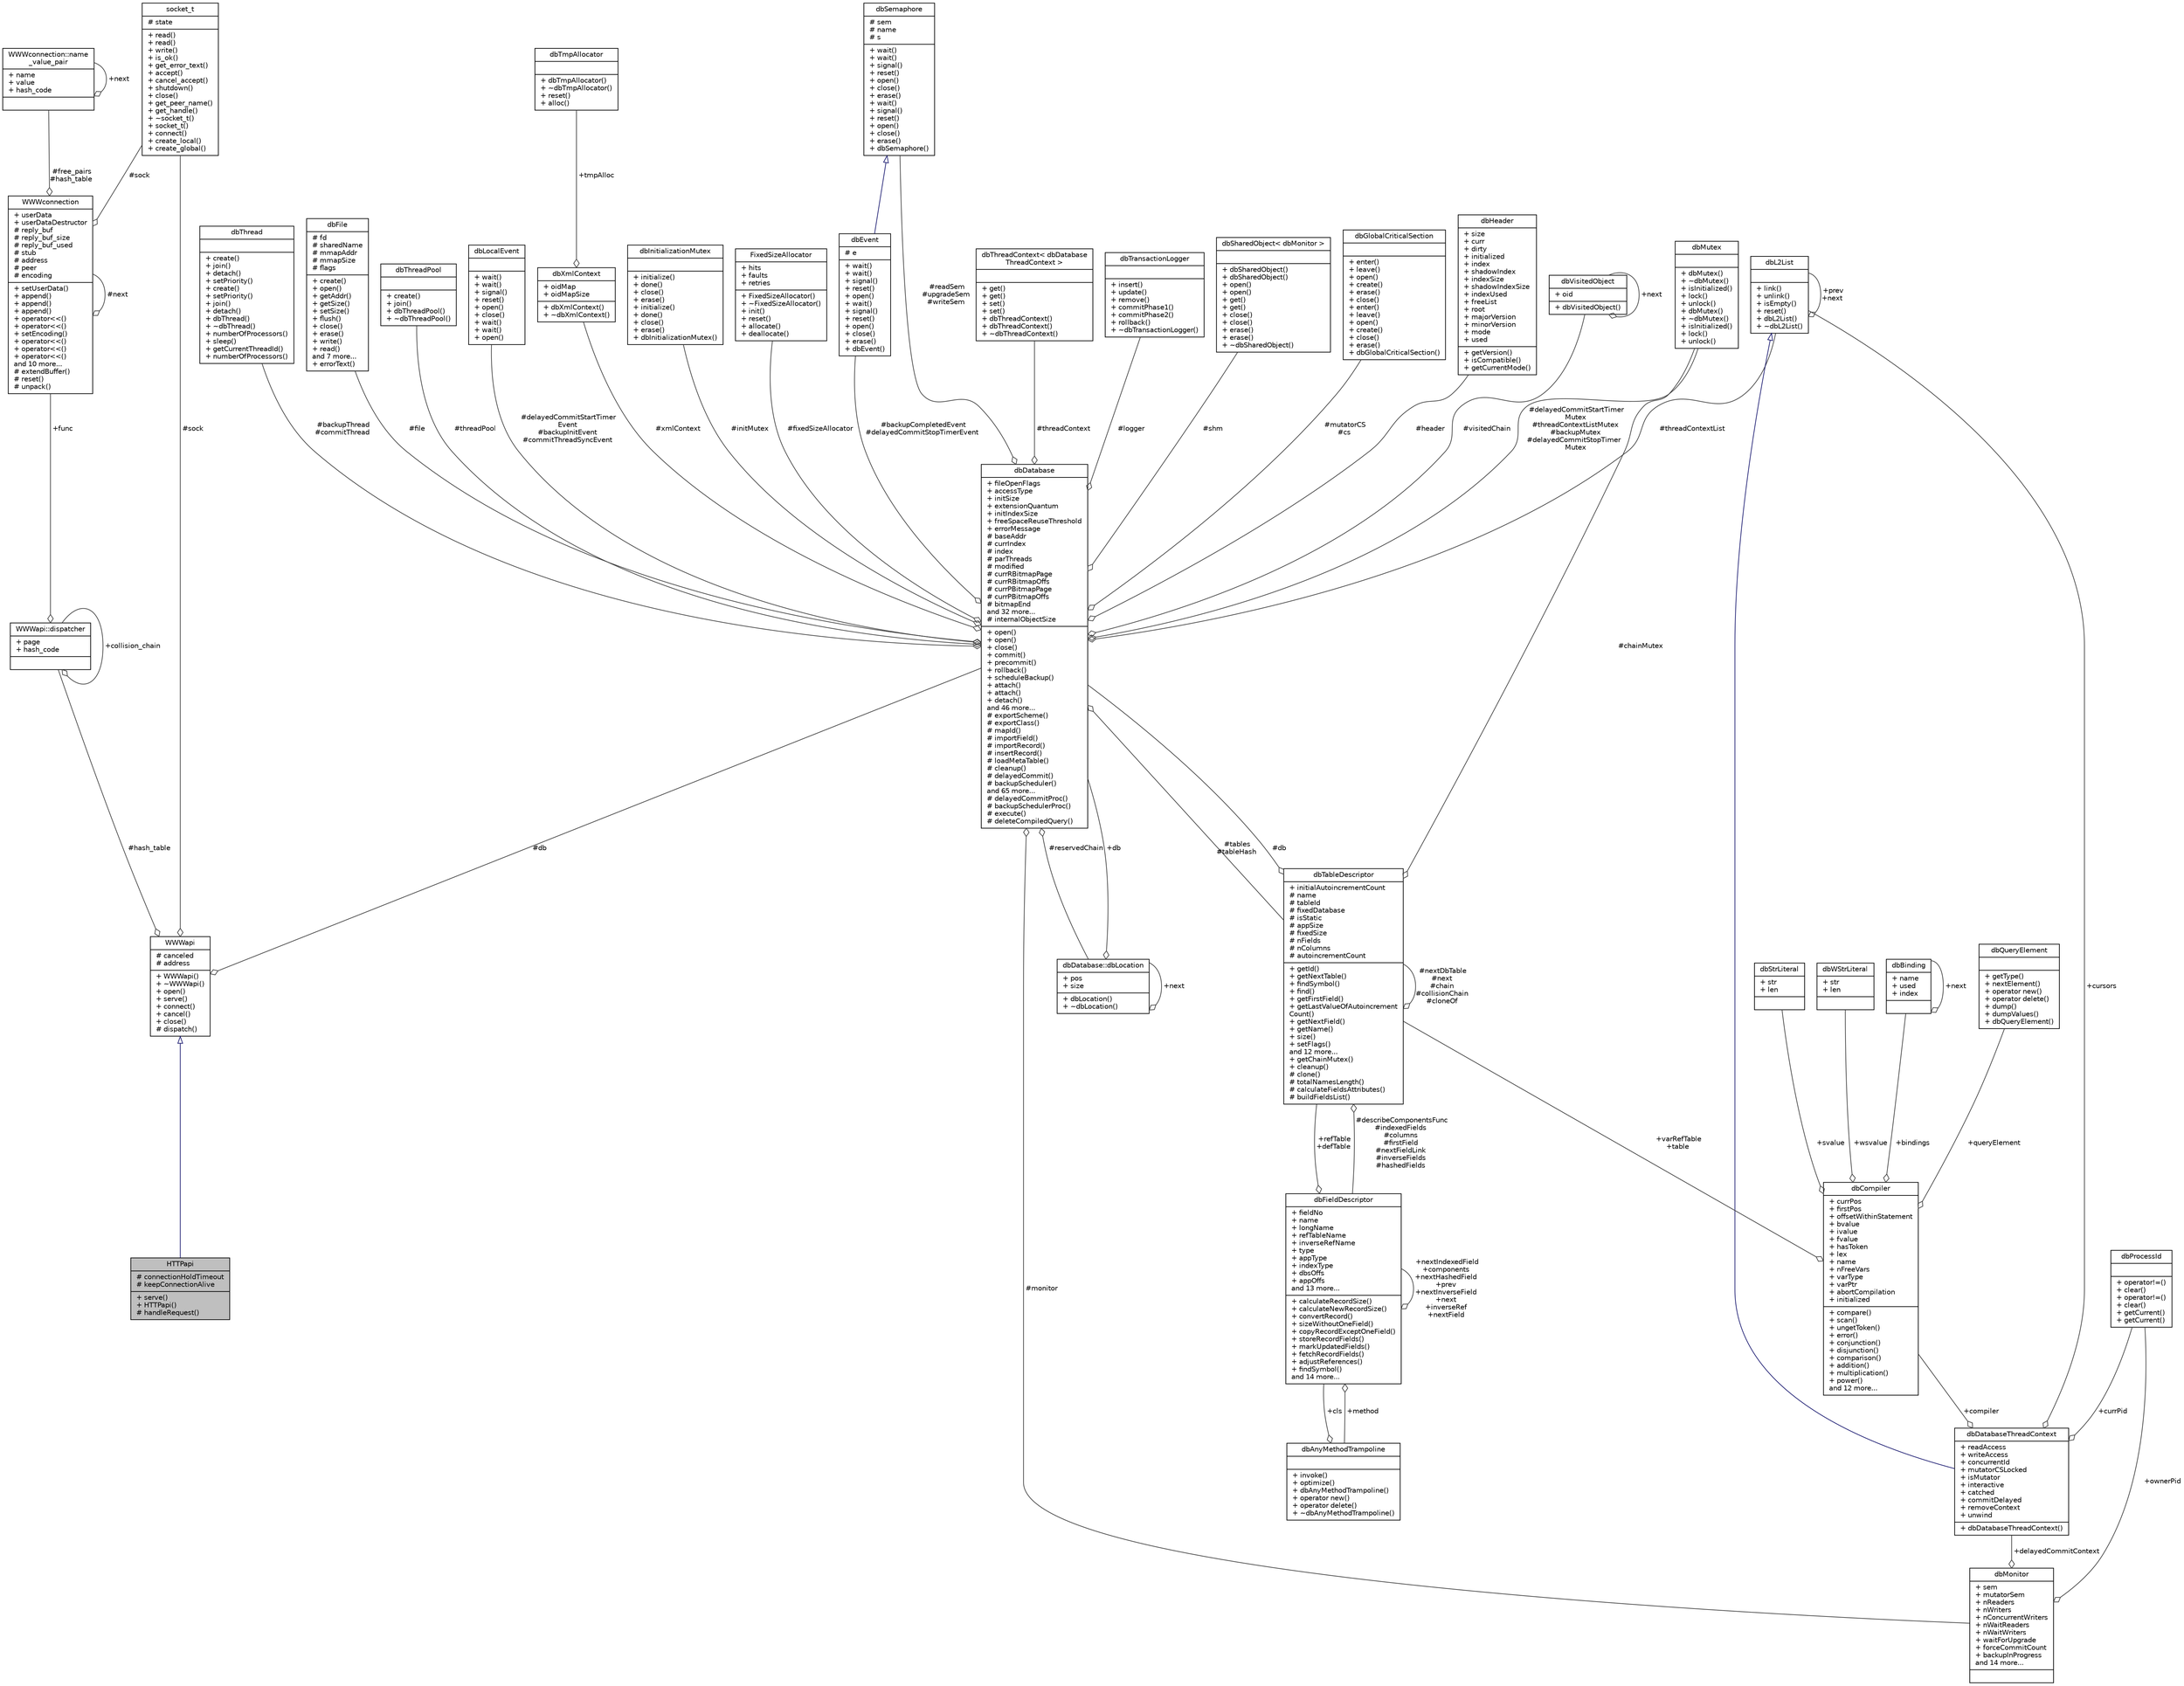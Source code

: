 digraph "HTTPapi"
{
 // INTERACTIVE_SVG=YES
 // LATEX_PDF_SIZE
  edge [fontname="Helvetica",fontsize="10",labelfontname="Helvetica",labelfontsize="10"];
  node [fontname="Helvetica",fontsize="10",shape=record];
  Node1 [label="{HTTPapi\n|# connectionHoldTimeout\l# keepConnectionAlive\l|+ serve()\l+ HTTPapi()\l# handleRequest()\l}",height=0.2,width=0.4,color="black", fillcolor="grey75", style="filled", fontcolor="black",tooltip=" "];
  Node2 -> Node1 [dir="back",color="midnightblue",fontsize="10",style="solid",arrowtail="onormal",fontname="Helvetica"];
  Node2 [label="{WWWapi\n|# canceled\l# address\l|+ WWWapi()\l+ ~WWWapi()\l+ open()\l+ serve()\l+ connect()\l+ cancel()\l+ close()\l# dispatch()\l}",height=0.2,width=0.4,color="black", fillcolor="white", style="filled",URL="$classWWWapi.html",tooltip=" "];
  Node3 -> Node2 [color="grey25",fontsize="10",style="solid",label=" #hash_table" ,arrowhead="odiamond",fontname="Helvetica"];
  Node3 [label="{WWWapi::dispatcher\n|+ page\l+ hash_code\l|}",height=0.2,width=0.4,color="black", fillcolor="white", style="filled",URL="$structWWWapi_1_1dispatcher.html",tooltip=" "];
  Node3 -> Node3 [color="grey25",fontsize="10",style="solid",label=" +collision_chain" ,arrowhead="odiamond",fontname="Helvetica"];
  Node4 -> Node3 [color="grey25",fontsize="10",style="solid",label=" +func" ,arrowhead="odiamond",fontname="Helvetica"];
  Node4 [label="{WWWconnection\n|+ userData\l+ userDataDestructor\l# reply_buf\l# reply_buf_size\l# reply_buf_used\l# stub\l# address\l# peer\l# encoding\l|+ setUserData()\l+ append()\l+ append()\l+ append()\l+ operator\<\<()\l+ operator\<\<()\l+ setEncoding()\l+ operator\<\<()\l+ operator\<\<()\l+ operator\<\<()\land 10 more...\l# extendBuffer()\l# reset()\l# unpack()\l}",height=0.2,width=0.4,color="black", fillcolor="white", style="filled",URL="$classWWWconnection.html",tooltip=" "];
  Node5 -> Node4 [color="grey25",fontsize="10",style="solid",label=" #free_pairs\n#hash_table" ,arrowhead="odiamond",fontname="Helvetica"];
  Node5 [label="{WWWconnection::name\l_value_pair\n|+ name\l+ value\l+ hash_code\l|}",height=0.2,width=0.4,color="black", fillcolor="white", style="filled",URL="$structWWWconnection_1_1name__value__pair.html",tooltip=" "];
  Node5 -> Node5 [color="grey25",fontsize="10",style="solid",label=" +next" ,arrowhead="odiamond",fontname="Helvetica"];
  Node4 -> Node4 [color="grey25",fontsize="10",style="solid",label=" #next" ,arrowhead="odiamond",fontname="Helvetica"];
  Node6 -> Node4 [color="grey25",fontsize="10",style="solid",label=" #sock" ,arrowhead="odiamond",fontname="Helvetica"];
  Node6 [label="{socket_t\n|# state\l|+ read()\l+ read()\l+ write()\l+ is_ok()\l+ get_error_text()\l+ accept()\l+ cancel_accept()\l+ shutdown()\l+ close()\l+ get_peer_name()\l+ get_handle()\l+ ~socket_t()\l+ socket_t()\l+ connect()\l+ create_local()\l+ create_global()\l}",height=0.2,width=0.4,color="black", fillcolor="white", style="filled",URL="$classsocket__t.html",tooltip=" "];
  Node6 -> Node2 [color="grey25",fontsize="10",style="solid",label=" #sock" ,arrowhead="odiamond",fontname="Helvetica"];
  Node7 -> Node2 [color="grey25",fontsize="10",style="solid",label=" #db" ,arrowhead="odiamond",fontname="Helvetica"];
  Node7 [label="{dbDatabase\n|+ fileOpenFlags\l+ accessType\l+ initSize\l+ extensionQuantum\l+ initIndexSize\l+ freeSpaceReuseThreshold\l+ errorMessage\l# baseAddr\l# currIndex\l# index\l# parThreads\l# modified\l# currRBitmapPage\l# currRBitmapOffs\l# currPBitmapPage\l# currPBitmapOffs\l# bitmapEnd\land 32 more...\l# internalObjectSize\l|+ open()\l+ open()\l+ close()\l+ commit()\l+ precommit()\l+ rollback()\l+ scheduleBackup()\l+ attach()\l+ attach()\l+ detach()\land 46 more...\l# exportScheme()\l# exportClass()\l# mapId()\l# importField()\l# importRecord()\l# insertRecord()\l# loadMetaTable()\l# cleanup()\l# delayedCommit()\l# backupScheduler()\land 65 more...\l# delayedCommitProc()\l# backupSchedulerProc()\l# execute()\l# deleteCompiledQuery()\l}",height=0.2,width=0.4,color="black", fillcolor="white", style="filled",URL="$classdbDatabase.html",tooltip=" "];
  Node8 -> Node7 [color="grey25",fontsize="10",style="solid",label=" #backupCompletedEvent\n#delayedCommitStopTimerEvent" ,arrowhead="odiamond",fontname="Helvetica"];
  Node8 [label="{dbEvent\n|# e\l|+ wait()\l+ wait()\l+ signal()\l+ reset()\l+ open()\l+ wait()\l+ signal()\l+ reset()\l+ open()\l+ close()\l+ erase()\l+ dbEvent()\l}",height=0.2,width=0.4,color="black", fillcolor="white", style="filled",URL="$classdbEvent.html",tooltip=" "];
  Node9 -> Node8 [dir="back",color="midnightblue",fontsize="10",style="solid",arrowtail="onormal",fontname="Helvetica"];
  Node9 [label="{dbSemaphore\n|# sem\l# name\l# s\l|+ wait()\l+ wait()\l+ signal()\l+ reset()\l+ open()\l+ close()\l+ erase()\l+ wait()\l+ signal()\l+ reset()\l+ open()\l+ close()\l+ erase()\l+ dbSemaphore()\l}",height=0.2,width=0.4,color="black", fillcolor="white", style="filled",URL="$classdbSemaphore.html",tooltip=" "];
  Node10 -> Node7 [color="grey25",fontsize="10",style="solid",label=" #threadContext" ,arrowhead="odiamond",fontname="Helvetica"];
  Node10 [label="{dbThreadContext\< dbDatabase\lThreadContext \>\n||+ get()\l+ get()\l+ set()\l+ set()\l+ dbThreadContext()\l+ dbThreadContext()\l+ ~dbThreadContext()\l}",height=0.2,width=0.4,color="black", fillcolor="white", style="filled",URL="$classdbThreadContext.html",tooltip=" "];
  Node11 -> Node7 [color="grey25",fontsize="10",style="solid",label=" #logger" ,arrowhead="odiamond",fontname="Helvetica"];
  Node11 [label="{dbTransactionLogger\n||+ insert()\l+ update()\l+ remove()\l+ commitPhase1()\l+ commitPhase2()\l+ rollback()\l+ ~dbTransactionLogger()\l}",height=0.2,width=0.4,color="black", fillcolor="white", style="filled",URL="$classdbTransactionLogger.html",tooltip=" "];
  Node12 -> Node7 [color="grey25",fontsize="10",style="solid",label=" #shm" ,arrowhead="odiamond",fontname="Helvetica"];
  Node12 [label="{dbSharedObject\< dbMonitor \>\n||+ dbSharedObject()\l+ dbSharedObject()\l+ open()\l+ open()\l+ get()\l+ get()\l+ close()\l+ close()\l+ erase()\l+ erase()\l+ ~dbSharedObject()\l}",height=0.2,width=0.4,color="black", fillcolor="white", style="filled",URL="$classdbSharedObject.html",tooltip=" "];
  Node13 -> Node7 [color="grey25",fontsize="10",style="solid",label=" #delayedCommitStartTimer\lMutex\n#threadContextListMutex\n#backupMutex\n#delayedCommitStopTimer\lMutex" ,arrowhead="odiamond",fontname="Helvetica"];
  Node13 [label="{dbMutex\n||+ dbMutex()\l+ ~dbMutex()\l+ isInitialized()\l+ lock()\l+ unlock()\l+ dbMutex()\l+ ~dbMutex()\l+ isInitialized()\l+ lock()\l+ unlock()\l}",height=0.2,width=0.4,color="black", fillcolor="white", style="filled",URL="$classdbMutex.html",tooltip=" "];
  Node14 -> Node7 [color="grey25",fontsize="10",style="solid",label=" #mutatorCS\n#cs" ,arrowhead="odiamond",fontname="Helvetica"];
  Node14 [label="{dbGlobalCriticalSection\n||+ enter()\l+ leave()\l+ open()\l+ create()\l+ erase()\l+ close()\l+ enter()\l+ leave()\l+ open()\l+ create()\l+ close()\l+ erase()\l+ dbGlobalCriticalSection()\l}",height=0.2,width=0.4,color="black", fillcolor="white", style="filled",URL="$classdbGlobalCriticalSection.html",tooltip=" "];
  Node15 -> Node7 [color="grey25",fontsize="10",style="solid",label=" #header" ,arrowhead="odiamond",fontname="Helvetica"];
  Node15 [label="{dbHeader\n|+ size\l+ curr\l+ dirty\l+ initialized\l+ index\l+ shadowIndex\l+ indexSize\l+ shadowIndexSize\l+ indexUsed\l+ freeList\l+ root\l+ majorVersion\l+ minorVersion\l+ mode\l+ used\l|+ getVersion()\l+ isCompatible()\l+ getCurrentMode()\l}",height=0.2,width=0.4,color="black", fillcolor="white", style="filled",URL="$classdbHeader.html",tooltip=" "];
  Node16 -> Node7 [color="grey25",fontsize="10",style="solid",label=" #threadContextList" ,arrowhead="odiamond",fontname="Helvetica"];
  Node16 [label="{dbL2List\n||+ link()\l+ unlink()\l+ isEmpty()\l+ reset()\l+ dbL2List()\l+ ~dbL2List()\l}",height=0.2,width=0.4,color="black", fillcolor="white", style="filled",URL="$classdbL2List.html",tooltip=" "];
  Node16 -> Node16 [color="grey25",fontsize="10",style="solid",label=" +prev\n+next" ,arrowhead="odiamond",fontname="Helvetica"];
  Node17 -> Node7 [color="grey25",fontsize="10",style="solid",label=" #visitedChain" ,arrowhead="odiamond",fontname="Helvetica"];
  Node17 [label="{dbVisitedObject\n|+ oid\l|+ dbVisitedObject()\l}",height=0.2,width=0.4,color="black", fillcolor="white", style="filled",URL="$classdbVisitedObject.html",tooltip=" "];
  Node17 -> Node17 [color="grey25",fontsize="10",style="solid",label=" +next" ,arrowhead="odiamond",fontname="Helvetica"];
  Node18 -> Node7 [color="grey25",fontsize="10",style="solid",label=" #tables\n#tableHash" ,arrowhead="odiamond",fontname="Helvetica"];
  Node18 [label="{dbTableDescriptor\n|+ initialAutoincrementCount\l# name\l# tableId\l# fixedDatabase\l# isStatic\l# appSize\l# fixedSize\l# nFields\l# nColumns\l# autoincrementCount\l|+ getId()\l+ getNextTable()\l+ findSymbol()\l+ find()\l+ getFirstField()\l+ getLastValueOfAutoincrement\lCount()\l+ getNextField()\l+ getName()\l+ size()\l+ setFlags()\land 12 more...\l+ getChainMutex()\l+ cleanup()\l# clone()\l# totalNamesLength()\l# calculateFieldsAttributes()\l# buildFieldsList()\l}",height=0.2,width=0.4,color="black", fillcolor="white", style="filled",URL="$classdbTableDescriptor.html",tooltip=" "];
  Node13 -> Node18 [color="grey25",fontsize="10",style="solid",label=" #chainMutex" ,arrowhead="odiamond",fontname="Helvetica"];
  Node18 -> Node18 [color="grey25",fontsize="10",style="solid",label=" #nextDbTable\n#next\n#chain\n#collisionChain\n#cloneOf" ,arrowhead="odiamond",fontname="Helvetica"];
  Node7 -> Node18 [color="grey25",fontsize="10",style="solid",label=" #db" ,arrowhead="odiamond",fontname="Helvetica"];
  Node19 -> Node18 [color="grey25",fontsize="10",style="solid",label=" #describeComponentsFunc\n#indexedFields\n#columns\n#firstField\n#nextFieldLink\n#inverseFields\n#hashedFields" ,arrowhead="odiamond",fontname="Helvetica"];
  Node19 [label="{dbFieldDescriptor\n|+ fieldNo\l+ name\l+ longName\l+ refTableName\l+ inverseRefName\l+ type\l+ appType\l+ indexType\l+ dbsOffs\l+ appOffs\land 13 more...\l|+ calculateRecordSize()\l+ calculateNewRecordSize()\l+ convertRecord()\l+ sizeWithoutOneField()\l+ copyRecordExceptOneField()\l+ storeRecordFields()\l+ markUpdatedFields()\l+ fetchRecordFields()\l+ adjustReferences()\l+ findSymbol()\land 14 more...\l}",height=0.2,width=0.4,color="black", fillcolor="white", style="filled",URL="$classdbFieldDescriptor.html",tooltip=" "];
  Node20 -> Node19 [color="grey25",fontsize="10",style="solid",label=" +method" ,arrowhead="odiamond",fontname="Helvetica"];
  Node20 [label="{dbAnyMethodTrampoline\n||+ invoke()\l+ optimize()\l+ dbAnyMethodTrampoline()\l+ operator new()\l+ operator delete()\l+ ~dbAnyMethodTrampoline()\l}",height=0.2,width=0.4,color="black", fillcolor="white", style="filled",URL="$classdbAnyMethodTrampoline.html",tooltip=" "];
  Node19 -> Node20 [color="grey25",fontsize="10",style="solid",label=" +cls" ,arrowhead="odiamond",fontname="Helvetica"];
  Node18 -> Node19 [color="grey25",fontsize="10",style="solid",label=" +refTable\n+defTable" ,arrowhead="odiamond",fontname="Helvetica"];
  Node19 -> Node19 [color="grey25",fontsize="10",style="solid",label=" +nextIndexedField\n+components\n+nextHashedField\n+prev\n+nextInverseField\n+next\n+inverseRef\n+nextField" ,arrowhead="odiamond",fontname="Helvetica"];
  Node9 -> Node7 [color="grey25",fontsize="10",style="solid",label=" #readSem\n#upgradeSem\n#writeSem" ,arrowhead="odiamond",fontname="Helvetica"];
  Node21 -> Node7 [color="grey25",fontsize="10",style="solid",label=" #backupThread\n#commitThread" ,arrowhead="odiamond",fontname="Helvetica"];
  Node21 [label="{dbThread\n||+ create()\l+ join()\l+ detach()\l+ setPriority()\l+ create()\l+ setPriority()\l+ join()\l+ detach()\l+ dbThread()\l+ ~dbThread()\l+ numberOfProcessors()\l+ sleep()\l+ getCurrentThreadId()\l+ numberOfProcessors()\l}",height=0.2,width=0.4,color="black", fillcolor="white", style="filled",URL="$classdbThread.html",tooltip=" "];
  Node22 -> Node7 [color="grey25",fontsize="10",style="solid",label=" #initMutex" ,arrowhead="odiamond",fontname="Helvetica"];
  Node22 [label="{dbInitializationMutex\n||+ initialize()\l+ done()\l+ close()\l+ erase()\l+ initialize()\l+ done()\l+ close()\l+ erase()\l+ dbInitializationMutex()\l}",height=0.2,width=0.4,color="black", fillcolor="white", style="filled",URL="$classdbInitializationMutex.html",tooltip=" "];
  Node23 -> Node7 [color="grey25",fontsize="10",style="solid",label=" #reservedChain" ,arrowhead="odiamond",fontname="Helvetica"];
  Node23 [label="{dbDatabase::dbLocation\n|+ pos\l+ size\l|+ dbLocation()\l+ ~dbLocation()\l}",height=0.2,width=0.4,color="black", fillcolor="white", style="filled",URL="$structdbDatabase_1_1dbLocation.html",tooltip=" "];
  Node23 -> Node23 [color="grey25",fontsize="10",style="solid",label=" +next" ,arrowhead="odiamond",fontname="Helvetica"];
  Node7 -> Node23 [color="grey25",fontsize="10",style="solid",label=" +db" ,arrowhead="odiamond",fontname="Helvetica"];
  Node24 -> Node7 [color="grey25",fontsize="10",style="solid",label=" #file" ,arrowhead="odiamond",fontname="Helvetica"];
  Node24 [label="{dbFile\n|# fd\l# sharedName\l# mmapAddr\l# mmapSize\l# flags\l|+ create()\l+ open()\l+ getAddr()\l+ getSize()\l+ setSize()\l+ flush()\l+ close()\l+ erase()\l+ write()\l+ read()\land 7 more...\l+ errorText()\l}",height=0.2,width=0.4,color="black", fillcolor="white", style="filled",URL="$classdbFile.html",tooltip=" "];
  Node25 -> Node7 [color="grey25",fontsize="10",style="solid",label=" #threadPool" ,arrowhead="odiamond",fontname="Helvetica"];
  Node25 [label="{dbThreadPool\n||+ create()\l+ join()\l+ dbThreadPool()\l+ ~dbThreadPool()\l}",height=0.2,width=0.4,color="black", fillcolor="white", style="filled",URL="$classdbThreadPool.html",tooltip=" "];
  Node26 -> Node7 [color="grey25",fontsize="10",style="solid",label=" #delayedCommitStartTimer\lEvent\n#backupInitEvent\n#commitThreadSyncEvent" ,arrowhead="odiamond",fontname="Helvetica"];
  Node26 [label="{dbLocalEvent\n||+ wait()\l+ wait()\l+ signal()\l+ reset()\l+ open()\l+ close()\l+ wait()\l+ wait()\l+ open()\l}",height=0.2,width=0.4,color="black", fillcolor="white", style="filled",URL="$classdbLocalEvent.html",tooltip=" "];
  Node27 -> Node7 [color="grey25",fontsize="10",style="solid",label=" #xmlContext" ,arrowhead="odiamond",fontname="Helvetica"];
  Node27 [label="{dbXmlContext\n|+ oidMap\l+ oidMapSize\l|+ dbXmlContext()\l+ ~dbXmlContext()\l}",height=0.2,width=0.4,color="black", fillcolor="white", style="filled",URL="$classdbXmlContext.html",tooltip=" "];
  Node28 -> Node27 [color="grey25",fontsize="10",style="solid",label=" +tmpAlloc" ,arrowhead="odiamond",fontname="Helvetica"];
  Node28 [label="{dbTmpAllocator\n||+ dbTmpAllocator()\l+ ~dbTmpAllocator()\l+ reset()\l+ alloc()\l}",height=0.2,width=0.4,color="black", fillcolor="white", style="filled",URL="$classdbTmpAllocator.html",tooltip=" "];
  Node29 -> Node7 [color="grey25",fontsize="10",style="solid",label=" #fixedSizeAllocator" ,arrowhead="odiamond",fontname="Helvetica"];
  Node29 [label="{FixedSizeAllocator\n|+ hits\l+ faults\l+ retries\l|+ FixedSizeAllocator()\l+ ~FixedSizeAllocator()\l+ init()\l+ reset()\l+ allocate()\l+ deallocate()\l}",height=0.2,width=0.4,color="black", fillcolor="white", style="filled",URL="$classFixedSizeAllocator.html",tooltip=" "];
  Node30 -> Node7 [color="grey25",fontsize="10",style="solid",label=" #monitor" ,arrowhead="odiamond",fontname="Helvetica"];
  Node30 [label="{dbMonitor\n|+ sem\l+ mutatorSem\l+ nReaders\l+ nWriters\l+ nConcurrentWriters\l+ nWaitReaders\l+ nWaitWriters\l+ waitForUpgrade\l+ forceCommitCount\l+ backupInProgress\land 14 more...\l|}",height=0.2,width=0.4,color="black", fillcolor="white", style="filled",URL="$classdbMonitor.html",tooltip=" "];
  Node31 -> Node30 [color="grey25",fontsize="10",style="solid",label=" +delayedCommitContext" ,arrowhead="odiamond",fontname="Helvetica"];
  Node31 [label="{dbDatabaseThreadContext\n|+ readAccess\l+ writeAccess\l+ concurrentId\l+ mutatorCSLocked\l+ isMutator\l+ interactive\l+ catched\l+ commitDelayed\l+ removeContext\l+ unwind\l|+ dbDatabaseThreadContext()\l}",height=0.2,width=0.4,color="black", fillcolor="white", style="filled",URL="$classdbDatabaseThreadContext.html",tooltip=" "];
  Node16 -> Node31 [dir="back",color="midnightblue",fontsize="10",style="solid",arrowtail="onormal",fontname="Helvetica"];
  Node16 -> Node31 [color="grey25",fontsize="10",style="solid",label=" +cursors" ,arrowhead="odiamond",fontname="Helvetica"];
  Node32 -> Node31 [color="grey25",fontsize="10",style="solid",label=" +compiler" ,arrowhead="odiamond",fontname="Helvetica"];
  Node32 [label="{dbCompiler\n|+ currPos\l+ firstPos\l+ offsetWithinStatement\l+ bvalue\l+ ivalue\l+ fvalue\l+ hasToken\l+ lex\l+ name\l+ nFreeVars\l+ varType\l+ varPtr\l+ abortCompilation\l+ initialized\l|+ compare()\l+ scan()\l+ ungetToken()\l+ error()\l+ conjunction()\l+ disjunction()\l+ comparison()\l+ addition()\l+ multiplication()\l+ power()\land 12 more...\l}",height=0.2,width=0.4,color="black", fillcolor="white", style="filled",URL="$classdbCompiler.html",tooltip=" "];
  Node33 -> Node32 [color="grey25",fontsize="10",style="solid",label=" +svalue" ,arrowhead="odiamond",fontname="Helvetica"];
  Node33 [label="{dbStrLiteral\n|+ str\l+ len\l|}",height=0.2,width=0.4,color="black", fillcolor="white", style="filled",URL="$structdbStrLiteral.html",tooltip=" "];
  Node18 -> Node32 [color="grey25",fontsize="10",style="solid",label=" +varRefTable\n+table" ,arrowhead="odiamond",fontname="Helvetica"];
  Node34 -> Node32 [color="grey25",fontsize="10",style="solid",label=" +wsvalue" ,arrowhead="odiamond",fontname="Helvetica"];
  Node34 [label="{dbWStrLiteral\n|+ str\l+ len\l|}",height=0.2,width=0.4,color="black", fillcolor="white", style="filled",URL="$structdbWStrLiteral.html",tooltip=" "];
  Node35 -> Node32 [color="grey25",fontsize="10",style="solid",label=" +bindings" ,arrowhead="odiamond",fontname="Helvetica"];
  Node35 [label="{dbBinding\n|+ name\l+ used\l+ index\l|}",height=0.2,width=0.4,color="black", fillcolor="white", style="filled",URL="$classdbBinding.html",tooltip=" "];
  Node35 -> Node35 [color="grey25",fontsize="10",style="solid",label=" +next" ,arrowhead="odiamond",fontname="Helvetica"];
  Node36 -> Node32 [color="grey25",fontsize="10",style="solid",label=" +queryElement" ,arrowhead="odiamond",fontname="Helvetica"];
  Node36 [label="{dbQueryElement\n||+ getType()\l+ nextElement()\l+ operator new()\l+ operator delete()\l+ dump()\l+ dumpValues()\l+ dbQueryElement()\l}",height=0.2,width=0.4,color="black", fillcolor="white", style="filled",URL="$classdbQueryElement.html",tooltip=" "];
  Node37 -> Node31 [color="grey25",fontsize="10",style="solid",label=" +currPid" ,arrowhead="odiamond",fontname="Helvetica"];
  Node37 [label="{dbProcessId\n||+ operator!=()\l+ clear()\l+ operator!=()\l+ clear()\l+ getCurrent()\l+ getCurrent()\l}",height=0.2,width=0.4,color="black", fillcolor="white", style="filled",URL="$classdbProcessId.html",tooltip=" "];
  Node37 -> Node30 [color="grey25",fontsize="10",style="solid",label=" +ownerPid" ,arrowhead="odiamond",fontname="Helvetica"];
}
